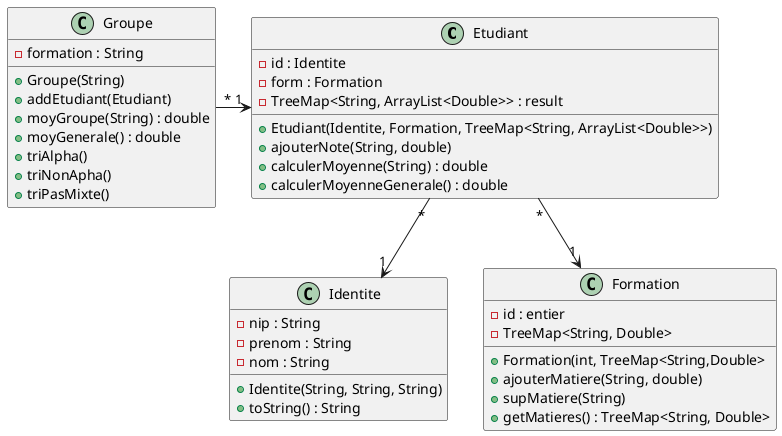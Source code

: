 @startuml

class Etudiant{
-id : Identite
-form : Formation
-TreeMap<String, ArrayList<Double>> : result

+Etudiant(Identite, Formation, TreeMap<String, ArrayList<Double>>)
+ajouterNote(String, double)
+calculerMoyenne(String) : double
+calculerMoyenneGenerale() : double
}

class Identite{
-nip : String
-prenom : String
-nom : String

+Identite(String, String, String)
+toString() : String
}

class Groupe{
-formation : String

+Groupe(String)
+addEtudiant(Etudiant)
+moyGroupe(String) : double
+moyGenerale() : double
+triAlpha()
+triNonApha()
+triPasMixte()
}

class Formation{

-id : entier
-TreeMap<String, Double>

+Formation(int, TreeMap<String,Double>
+ajouterMatiere(String, double)
+supMatiere(String)
+getMatieres() : TreeMap<String, Double>
}

Etudiant "1"<--left"*" Groupe
Etudiant "*"-->"1" Identite
Etudiant "*"-->"1" Formation


@enduml